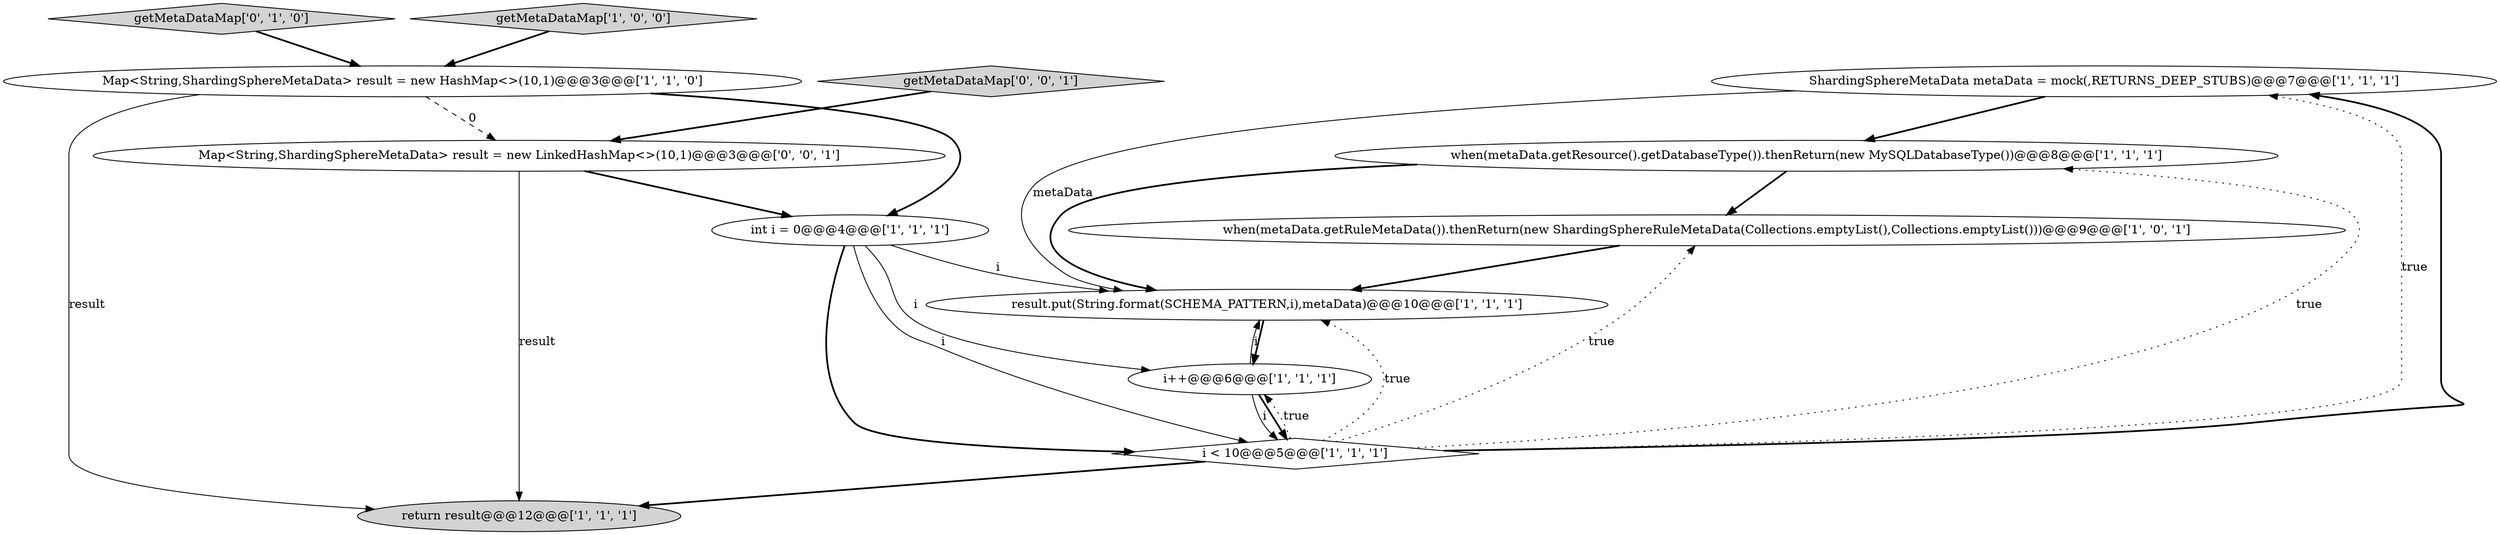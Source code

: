 digraph {
7 [style = filled, label = "ShardingSphereMetaData metaData = mock(,RETURNS_DEEP_STUBS)@@@7@@@['1', '1', '1']", fillcolor = white, shape = ellipse image = "AAA0AAABBB1BBB"];
3 [style = filled, label = "i < 10@@@5@@@['1', '1', '1']", fillcolor = white, shape = diamond image = "AAA0AAABBB1BBB"];
5 [style = filled, label = "Map<String,ShardingSphereMetaData> result = new HashMap<>(10,1)@@@3@@@['1', '1', '0']", fillcolor = white, shape = ellipse image = "AAA0AAABBB1BBB"];
4 [style = filled, label = "when(metaData.getRuleMetaData()).thenReturn(new ShardingSphereRuleMetaData(Collections.emptyList(),Collections.emptyList()))@@@9@@@['1', '0', '1']", fillcolor = white, shape = ellipse image = "AAA0AAABBB1BBB"];
8 [style = filled, label = "when(metaData.getResource().getDatabaseType()).thenReturn(new MySQLDatabaseType())@@@8@@@['1', '1', '1']", fillcolor = white, shape = ellipse image = "AAA0AAABBB1BBB"];
0 [style = filled, label = "int i = 0@@@4@@@['1', '1', '1']", fillcolor = white, shape = ellipse image = "AAA0AAABBB1BBB"];
10 [style = filled, label = "getMetaDataMap['0', '1', '0']", fillcolor = lightgray, shape = diamond image = "AAA0AAABBB2BBB"];
2 [style = filled, label = "return result@@@12@@@['1', '1', '1']", fillcolor = lightgray, shape = ellipse image = "AAA0AAABBB1BBB"];
1 [style = filled, label = "result.put(String.format(SCHEMA_PATTERN,i),metaData)@@@10@@@['1', '1', '1']", fillcolor = white, shape = ellipse image = "AAA0AAABBB1BBB"];
6 [style = filled, label = "getMetaDataMap['1', '0', '0']", fillcolor = lightgray, shape = diamond image = "AAA0AAABBB1BBB"];
12 [style = filled, label = "getMetaDataMap['0', '0', '1']", fillcolor = lightgray, shape = diamond image = "AAA0AAABBB3BBB"];
11 [style = filled, label = "Map<String,ShardingSphereMetaData> result = new LinkedHashMap<>(10,1)@@@3@@@['0', '0', '1']", fillcolor = white, shape = ellipse image = "AAA0AAABBB3BBB"];
9 [style = filled, label = "i++@@@6@@@['1', '1', '1']", fillcolor = white, shape = ellipse image = "AAA0AAABBB1BBB"];
0->3 [style = bold, label=""];
0->9 [style = solid, label="i"];
3->7 [style = dotted, label="true"];
0->1 [style = solid, label="i"];
5->2 [style = solid, label="result"];
11->2 [style = solid, label="result"];
12->11 [style = bold, label=""];
3->4 [style = dotted, label="true"];
3->9 [style = dotted, label="true"];
9->1 [style = solid, label="i"];
7->8 [style = bold, label=""];
7->1 [style = solid, label="metaData"];
1->9 [style = bold, label=""];
8->1 [style = bold, label=""];
6->5 [style = bold, label=""];
11->0 [style = bold, label=""];
10->5 [style = bold, label=""];
3->2 [style = bold, label=""];
5->0 [style = bold, label=""];
3->7 [style = bold, label=""];
5->11 [style = dashed, label="0"];
0->3 [style = solid, label="i"];
9->3 [style = bold, label=""];
4->1 [style = bold, label=""];
8->4 [style = bold, label=""];
3->8 [style = dotted, label="true"];
3->1 [style = dotted, label="true"];
9->3 [style = solid, label="i"];
}
